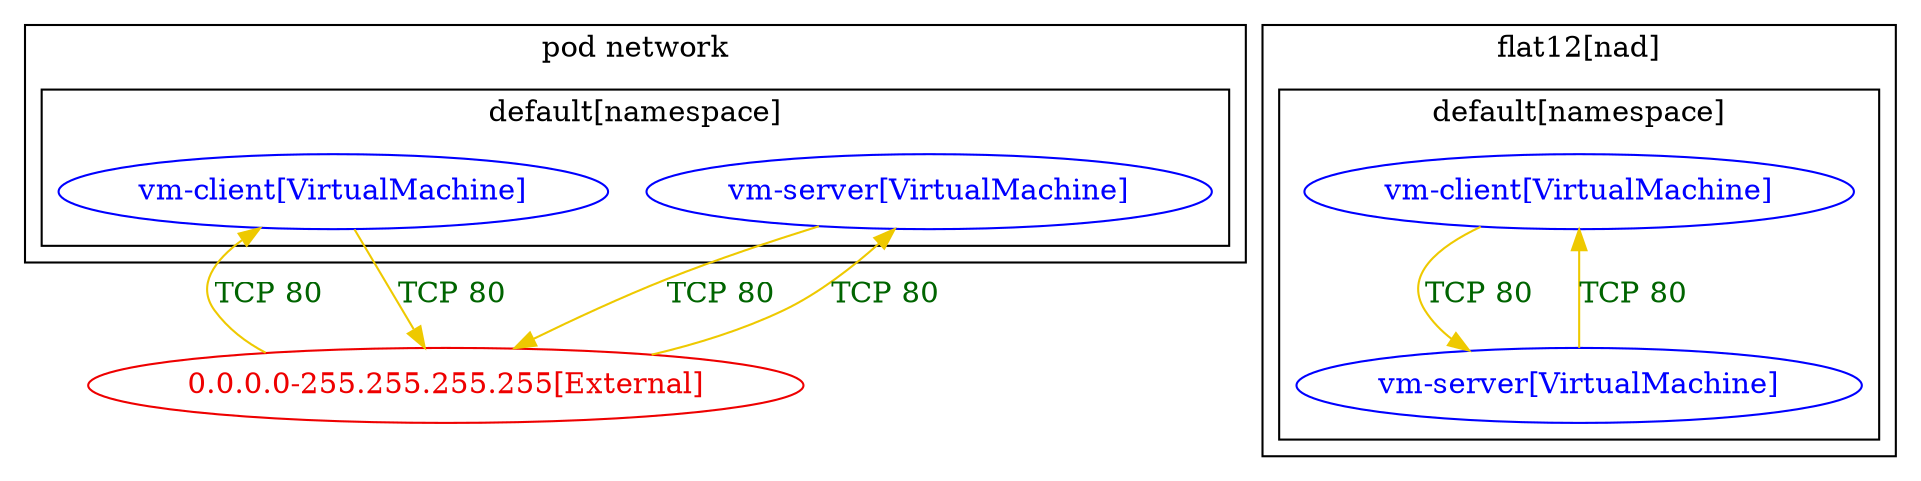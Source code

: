digraph {
	subgraph "cluster_pod_network" {
	label="pod network"
	subgraph "cluster_default[namespace]" {
		color="black"
		fontcolor="black"
		"default/vm-client[VirtualMachine]" [label="vm-client[VirtualMachine]" color="blue" fontcolor="blue"]
		"default/vm-server[VirtualMachine]" [label="vm-server[VirtualMachine]" color="blue" fontcolor="blue"]
		label="default[namespace]"
	}
	}
	subgraph "cluster_flat12" {
	label="flat12[nad]"
	subgraph "cluster_default[namespace]" {
		color="black"
		fontcolor="black"
		"default/vm-client[VirtualMachine]flat12" [label="vm-client[VirtualMachine]" color="blue" fontcolor="blue"]
		"default/vm-server[VirtualMachine]flat12" [label="vm-server[VirtualMachine]" color="blue" fontcolor="blue"]
		label="default[namespace]"
	}
	}
	"0.0.0.0-255.255.255.255[External]" [label="0.0.0.0-255.255.255.255[External]" color="red2" fontcolor="red2"]
	"0.0.0.0-255.255.255.255[External]" -> "default/vm-client[VirtualMachine]" [label="TCP 80" color="gold2" fontcolor="darkgreen" weight=0.5]
	"0.0.0.0-255.255.255.255[External]" -> "default/vm-server[VirtualMachine]" [label="TCP 80" color="gold2" fontcolor="darkgreen" weight=0.5]
	"default/vm-client[VirtualMachine]" -> "0.0.0.0-255.255.255.255[External]" [label="TCP 80" color="gold2" fontcolor="darkgreen" weight=1]
	"default/vm-client[VirtualMachine]flat12" -> "default/vm-server[VirtualMachine]flat12" [label="TCP 80" color="gold2" fontcolor="darkgreen" weight=0.5]
	"default/vm-server[VirtualMachine]" -> "0.0.0.0-255.255.255.255[External]" [label="TCP 80" color="gold2" fontcolor="darkgreen" weight=1]
	"default/vm-server[VirtualMachine]flat12" -> "default/vm-client[VirtualMachine]flat12" [label="TCP 80" color="gold2" fontcolor="darkgreen" weight=1]
}